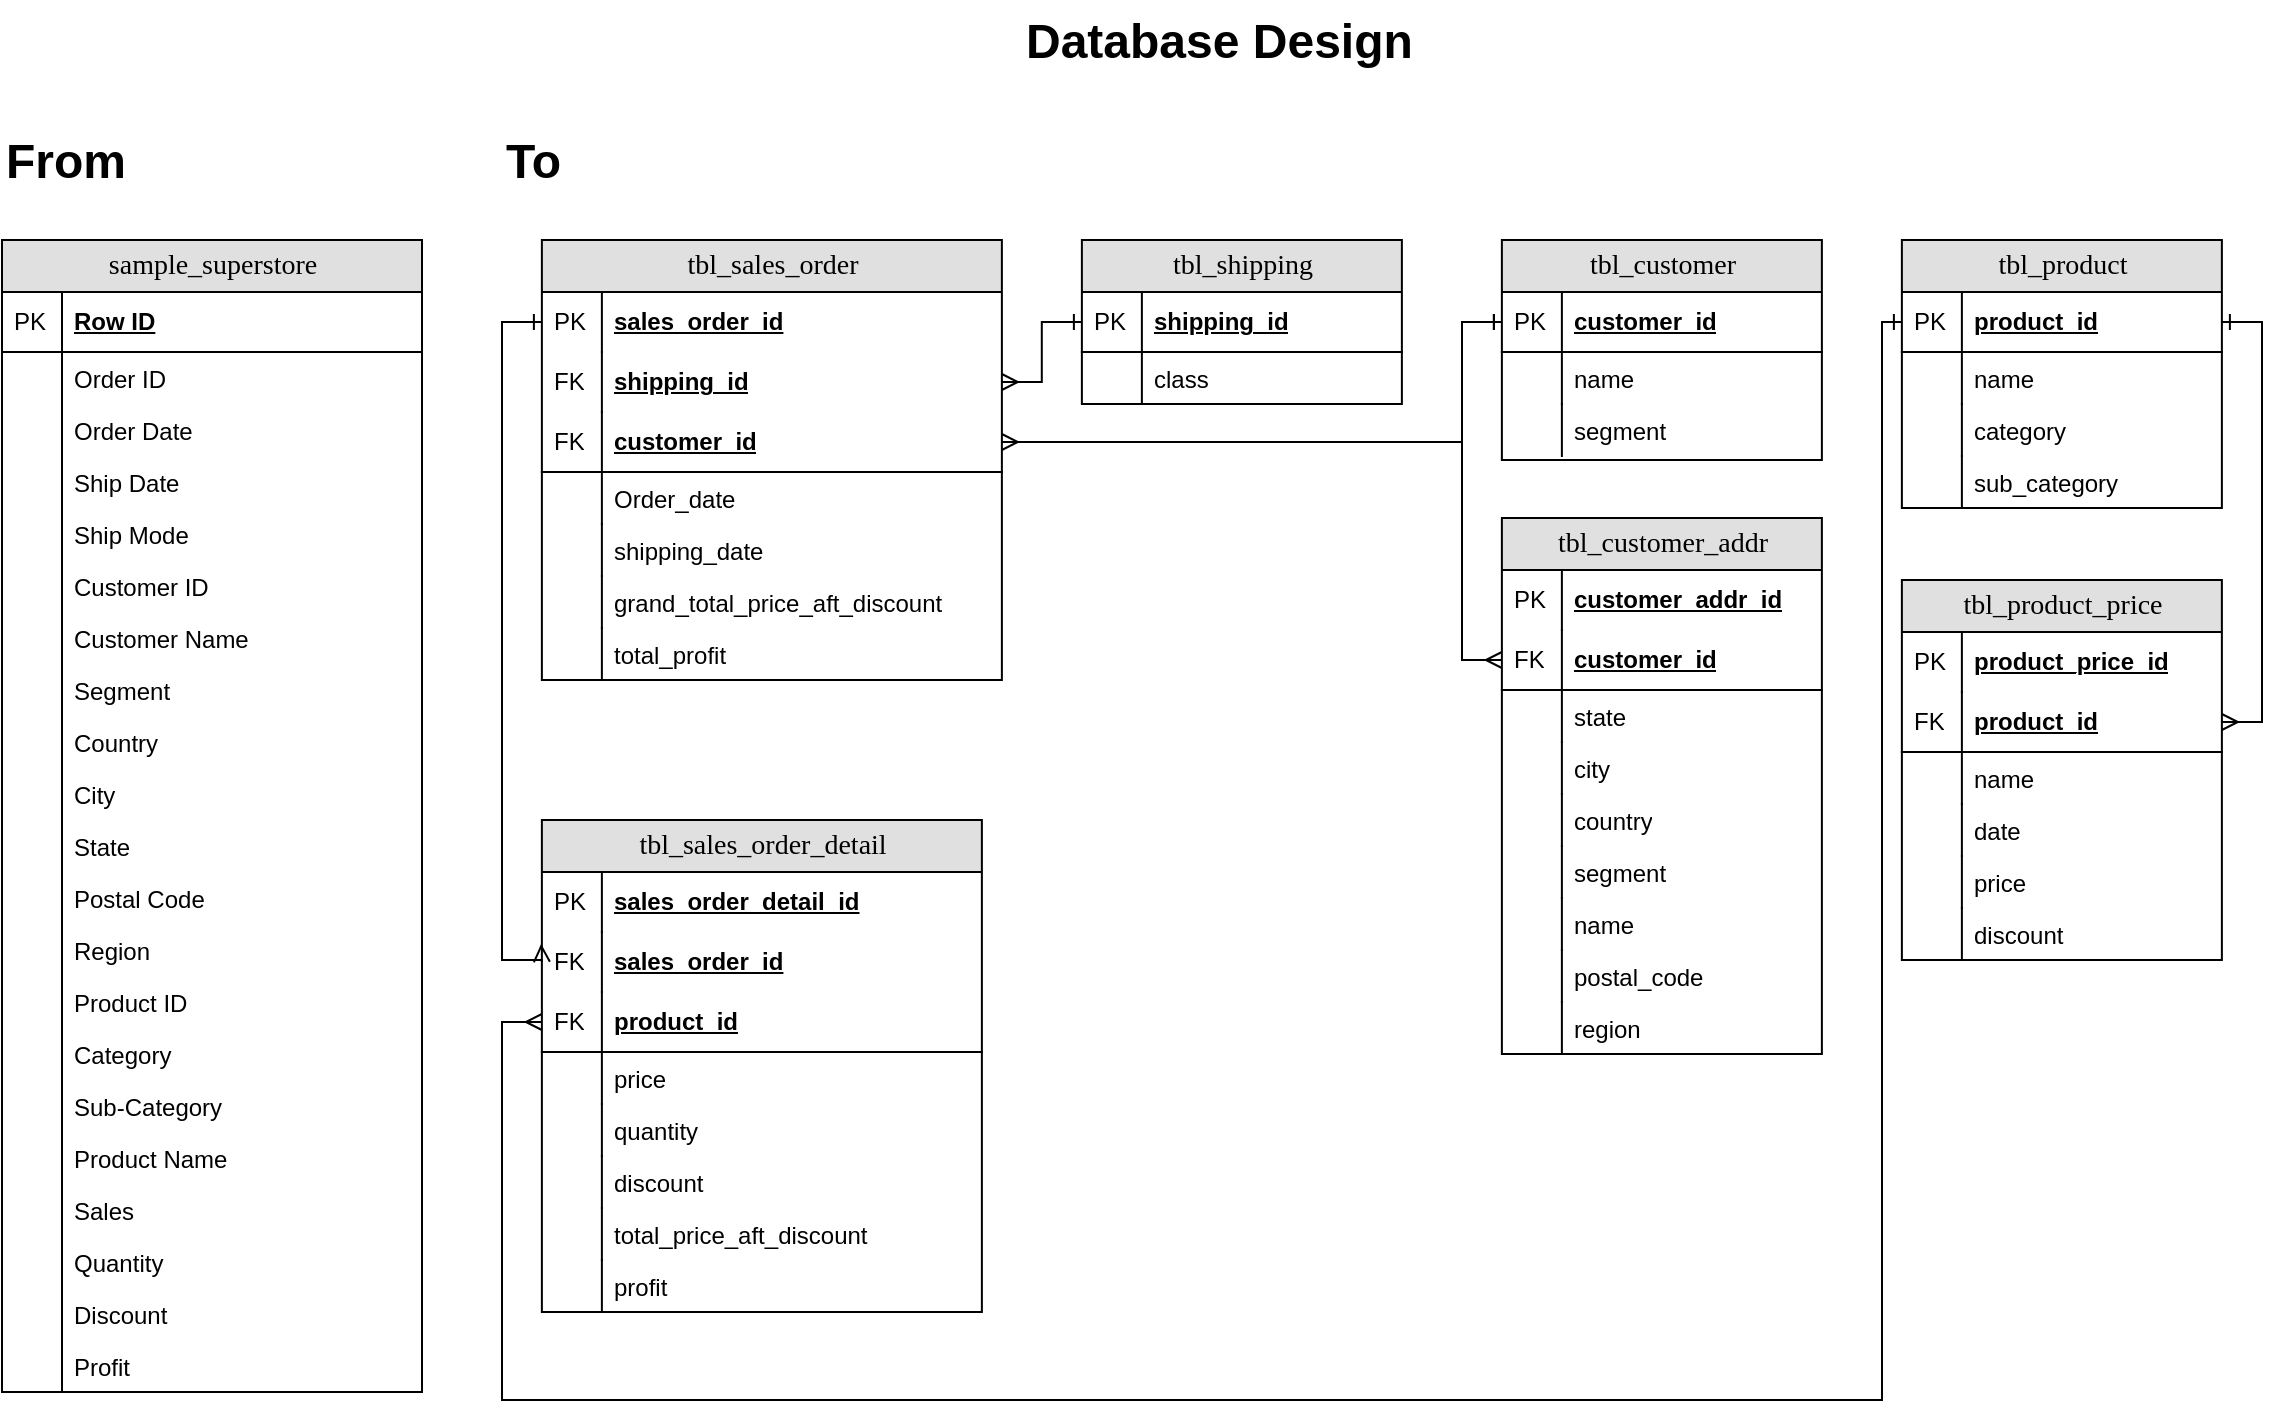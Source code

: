 <mxfile version="24.7.5">
  <diagram name="Page-1" id="e56a1550-8fbb-45ad-956c-1786394a9013">
    <mxGraphModel dx="1114" dy="839" grid="1" gridSize="10" guides="1" tooltips="1" connect="1" arrows="1" fold="1" page="1" pageScale="1" pageWidth="1169" pageHeight="827" background="none" math="0" shadow="0">
      <root>
        <mxCell id="0" />
        <mxCell id="1" parent="0" />
        <mxCell id="2e49270ec7c68f3f-8" value="tbl_sales_order" style="swimlane;html=1;fontStyle=0;childLayout=stackLayout;horizontal=1;startSize=26;fillColor=#e0e0e0;horizontalStack=0;resizeParent=1;resizeLast=0;collapsible=1;marginBottom=0;swimlaneFillColor=#ffffff;align=center;rounded=0;shadow=0;comic=0;labelBackgroundColor=none;strokeWidth=1;fontFamily=Verdana;fontSize=14;swimlaneLine=1;" parent="1" vertex="1">
          <mxGeometry x="279.94" y="140" width="230" height="220" as="geometry">
            <mxRectangle x="260" y="140" width="150" height="30" as="alternateBounds" />
          </mxGeometry>
        </mxCell>
        <mxCell id="2e49270ec7c68f3f-9" value="sales_order_id" style="shape=partialRectangle;top=0;left=0;right=0;bottom=1;html=1;align=left;verticalAlign=middle;fillColor=none;spacingLeft=34;spacingRight=4;whiteSpace=wrap;overflow=hidden;rotatable=0;points=[[0,0.5],[1,0.5]];portConstraint=eastwest;dropTarget=0;fontStyle=5;strokeColor=none;" parent="2e49270ec7c68f3f-8" vertex="1">
          <mxGeometry y="26" width="230" height="30" as="geometry" />
        </mxCell>
        <mxCell id="2e49270ec7c68f3f-10" value="PK" style="shape=partialRectangle;top=0;left=0;bottom=0;html=1;fillColor=none;align=left;verticalAlign=middle;spacingLeft=4;spacingRight=4;whiteSpace=wrap;overflow=hidden;rotatable=0;points=[];portConstraint=eastwest;part=1;" parent="2e49270ec7c68f3f-9" vertex="1" connectable="0">
          <mxGeometry width="30" height="30" as="geometry" />
        </mxCell>
        <mxCell id="WCXRWj7uwvd6y2Ttqyhj-116" value="shipping_id" style="shape=partialRectangle;top=0;left=0;right=0;bottom=1;html=1;align=left;verticalAlign=middle;fillColor=none;spacingLeft=34;spacingRight=4;whiteSpace=wrap;overflow=hidden;rotatable=0;points=[[0,0.5],[1,0.5]];portConstraint=eastwest;dropTarget=0;fontStyle=5;strokeColor=none;" parent="2e49270ec7c68f3f-8" vertex="1">
          <mxGeometry y="56" width="230" height="30" as="geometry" />
        </mxCell>
        <mxCell id="WCXRWj7uwvd6y2Ttqyhj-117" value="FK" style="shape=partialRectangle;top=0;left=0;bottom=0;html=1;fillColor=none;align=left;verticalAlign=middle;spacingLeft=4;spacingRight=4;whiteSpace=wrap;overflow=hidden;rotatable=0;points=[];portConstraint=eastwest;part=1;" parent="WCXRWj7uwvd6y2Ttqyhj-116" vertex="1" connectable="0">
          <mxGeometry width="30" height="30" as="geometry" />
        </mxCell>
        <mxCell id="WCXRWj7uwvd6y2Ttqyhj-97" value="customer_id" style="shape=partialRectangle;top=0;left=0;right=0;bottom=1;html=1;align=left;verticalAlign=middle;fillColor=none;spacingLeft=34;spacingRight=4;whiteSpace=wrap;overflow=hidden;rotatable=0;points=[[0,0.5],[1,0.5]];portConstraint=eastwest;dropTarget=0;fontStyle=5;" parent="2e49270ec7c68f3f-8" vertex="1">
          <mxGeometry y="86" width="230" height="30" as="geometry" />
        </mxCell>
        <mxCell id="WCXRWj7uwvd6y2Ttqyhj-98" value="FK" style="shape=partialRectangle;top=0;left=0;bottom=0;html=1;fillColor=none;align=left;verticalAlign=middle;spacingLeft=4;spacingRight=4;whiteSpace=wrap;overflow=hidden;rotatable=0;points=[];portConstraint=eastwest;part=1;" parent="WCXRWj7uwvd6y2Ttqyhj-97" vertex="1" connectable="0">
          <mxGeometry width="30" height="30" as="geometry" />
        </mxCell>
        <mxCell id="2e49270ec7c68f3f-11" value="&lt;div&gt;Order_date&lt;/div&gt;" style="shape=partialRectangle;top=0;left=0;right=0;bottom=0;html=1;align=left;verticalAlign=top;fillColor=none;spacingLeft=34;spacingRight=4;whiteSpace=wrap;overflow=hidden;rotatable=0;points=[[0,0.5],[1,0.5]];portConstraint=eastwest;dropTarget=0;" parent="2e49270ec7c68f3f-8" vertex="1">
          <mxGeometry y="116" width="230" height="26" as="geometry" />
        </mxCell>
        <mxCell id="2e49270ec7c68f3f-12" value="" style="shape=partialRectangle;top=0;left=0;bottom=0;html=1;fillColor=none;align=left;verticalAlign=top;spacingLeft=4;spacingRight=4;whiteSpace=wrap;overflow=hidden;rotatable=0;points=[];portConstraint=eastwest;part=1;" parent="2e49270ec7c68f3f-11" vertex="1" connectable="0">
          <mxGeometry width="30" height="26" as="geometry" />
        </mxCell>
        <mxCell id="2e49270ec7c68f3f-13" value="shipping_date" style="shape=partialRectangle;top=0;left=0;right=0;bottom=0;html=1;align=left;verticalAlign=top;fillColor=none;spacingLeft=34;spacingRight=4;whiteSpace=wrap;overflow=hidden;rotatable=0;points=[[0,0.5],[1,0.5]];portConstraint=eastwest;dropTarget=0;" parent="2e49270ec7c68f3f-8" vertex="1">
          <mxGeometry y="142" width="230" height="26" as="geometry" />
        </mxCell>
        <mxCell id="2e49270ec7c68f3f-14" value="" style="shape=partialRectangle;top=0;left=0;bottom=0;html=1;fillColor=none;align=left;verticalAlign=top;spacingLeft=4;spacingRight=4;whiteSpace=wrap;overflow=hidden;rotatable=0;points=[];portConstraint=eastwest;part=1;" parent="2e49270ec7c68f3f-13" vertex="1" connectable="0">
          <mxGeometry width="30" height="26" as="geometry" />
        </mxCell>
        <mxCell id="2e49270ec7c68f3f-15" value="grand_total_price_aft_discount" style="shape=partialRectangle;top=0;left=0;right=0;bottom=0;html=1;align=left;verticalAlign=top;fillColor=none;spacingLeft=34;spacingRight=4;whiteSpace=wrap;overflow=hidden;rotatable=0;points=[[0,0.5],[1,0.5]];portConstraint=eastwest;dropTarget=0;" parent="2e49270ec7c68f3f-8" vertex="1">
          <mxGeometry y="168" width="230" height="26" as="geometry" />
        </mxCell>
        <mxCell id="2e49270ec7c68f3f-16" value="" style="shape=partialRectangle;top=0;left=0;bottom=0;html=1;fillColor=none;align=left;verticalAlign=top;spacingLeft=4;spacingRight=4;whiteSpace=wrap;overflow=hidden;rotatable=0;points=[];portConstraint=eastwest;part=1;" parent="2e49270ec7c68f3f-15" vertex="1" connectable="0">
          <mxGeometry width="30" height="26" as="geometry" />
        </mxCell>
        <mxCell id="WCXRWj7uwvd6y2Ttqyhj-147" value="&lt;div&gt;total_profit&lt;/div&gt;" style="shape=partialRectangle;top=0;left=0;right=0;bottom=0;html=1;align=left;verticalAlign=top;fillColor=none;spacingLeft=34;spacingRight=4;whiteSpace=wrap;overflow=hidden;rotatable=0;points=[[0,0.5],[1,0.5]];portConstraint=eastwest;dropTarget=0;" parent="2e49270ec7c68f3f-8" vertex="1">
          <mxGeometry y="194" width="230" height="26" as="geometry" />
        </mxCell>
        <mxCell id="WCXRWj7uwvd6y2Ttqyhj-148" value="" style="shape=partialRectangle;top=0;left=0;bottom=0;html=1;fillColor=none;align=left;verticalAlign=top;spacingLeft=4;spacingRight=4;whiteSpace=wrap;overflow=hidden;rotatable=0;points=[];portConstraint=eastwest;part=1;" parent="WCXRWj7uwvd6y2Ttqyhj-147" vertex="1" connectable="0">
          <mxGeometry width="30" height="26" as="geometry" />
        </mxCell>
        <mxCell id="2e49270ec7c68f3f-30" value="tbl_shipping" style="swimlane;html=1;fontStyle=0;childLayout=stackLayout;horizontal=1;startSize=26;fillColor=#e0e0e0;horizontalStack=0;resizeParent=1;resizeLast=0;collapsible=1;marginBottom=0;swimlaneFillColor=#ffffff;align=center;rounded=0;shadow=0;comic=0;labelBackgroundColor=none;strokeWidth=1;fontFamily=Verdana;fontSize=14" parent="1" vertex="1">
          <mxGeometry x="549.94" y="140" width="160" height="82" as="geometry" />
        </mxCell>
        <mxCell id="2e49270ec7c68f3f-31" value="shipping_id" style="shape=partialRectangle;top=0;left=0;right=0;bottom=1;html=1;align=left;verticalAlign=middle;fillColor=none;spacingLeft=34;spacingRight=4;whiteSpace=wrap;overflow=hidden;rotatable=0;points=[[0,0.5],[1,0.5]];portConstraint=eastwest;dropTarget=0;fontStyle=5;" parent="2e49270ec7c68f3f-30" vertex="1">
          <mxGeometry y="26" width="160" height="30" as="geometry" />
        </mxCell>
        <mxCell id="2e49270ec7c68f3f-32" value="PK" style="shape=partialRectangle;top=0;left=0;bottom=0;html=1;fillColor=none;align=left;verticalAlign=middle;spacingLeft=4;spacingRight=4;whiteSpace=wrap;overflow=hidden;rotatable=0;points=[];portConstraint=eastwest;part=1;" parent="2e49270ec7c68f3f-31" vertex="1" connectable="0">
          <mxGeometry width="30" height="30" as="geometry" />
        </mxCell>
        <mxCell id="2e49270ec7c68f3f-33" value="class" style="shape=partialRectangle;top=0;left=0;right=0;bottom=0;html=1;align=left;verticalAlign=top;fillColor=none;spacingLeft=34;spacingRight=4;whiteSpace=wrap;overflow=hidden;rotatable=0;points=[[0,0.5],[1,0.5]];portConstraint=eastwest;dropTarget=0;" parent="2e49270ec7c68f3f-30" vertex="1">
          <mxGeometry y="56" width="160" height="26" as="geometry" />
        </mxCell>
        <mxCell id="2e49270ec7c68f3f-34" value="" style="shape=partialRectangle;top=0;left=0;bottom=0;html=1;fillColor=none;align=left;verticalAlign=top;spacingLeft=4;spacingRight=4;whiteSpace=wrap;overflow=hidden;rotatable=0;points=[];portConstraint=eastwest;part=1;" parent="2e49270ec7c68f3f-33" vertex="1" connectable="0">
          <mxGeometry width="30" height="26" as="geometry" />
        </mxCell>
        <mxCell id="2e49270ec7c68f3f-80" value="sample_superstore" style="swimlane;html=1;fontStyle=0;childLayout=stackLayout;horizontal=1;startSize=26;fillColor=#e0e0e0;horizontalStack=0;resizeParent=1;resizeLast=0;collapsible=1;marginBottom=0;swimlaneFillColor=#ffffff;align=center;rounded=0;shadow=0;comic=0;labelBackgroundColor=none;strokeWidth=1;fontFamily=Verdana;fontSize=14" parent="1" vertex="1">
          <mxGeometry x="10" y="140" width="210" height="576" as="geometry" />
        </mxCell>
        <mxCell id="2e49270ec7c68f3f-81" value="Row ID" style="shape=partialRectangle;top=0;left=0;right=0;bottom=1;html=1;align=left;verticalAlign=middle;fillColor=none;spacingLeft=34;spacingRight=4;whiteSpace=wrap;overflow=hidden;rotatable=0;points=[[0,0.5],[1,0.5]];portConstraint=eastwest;dropTarget=0;fontStyle=5;" parent="2e49270ec7c68f3f-80" vertex="1">
          <mxGeometry y="26" width="210" height="30" as="geometry" />
        </mxCell>
        <mxCell id="2e49270ec7c68f3f-82" value="PK" style="shape=partialRectangle;top=0;left=0;bottom=0;html=1;fillColor=none;align=left;verticalAlign=middle;spacingLeft=4;spacingRight=4;whiteSpace=wrap;overflow=hidden;rotatable=0;points=[];portConstraint=eastwest;part=1;" parent="2e49270ec7c68f3f-81" vertex="1" connectable="0">
          <mxGeometry width="30" height="30" as="geometry" />
        </mxCell>
        <mxCell id="2e49270ec7c68f3f-83" value="Order ID" style="shape=partialRectangle;top=0;left=0;right=0;bottom=0;html=1;align=left;verticalAlign=top;fillColor=none;spacingLeft=34;spacingRight=4;whiteSpace=wrap;overflow=hidden;rotatable=0;points=[[0,0.5],[1,0.5]];portConstraint=eastwest;dropTarget=0;" parent="2e49270ec7c68f3f-80" vertex="1">
          <mxGeometry y="56" width="210" height="26" as="geometry" />
        </mxCell>
        <mxCell id="2e49270ec7c68f3f-84" value="" style="shape=partialRectangle;top=0;left=0;bottom=0;html=1;fillColor=none;align=left;verticalAlign=top;spacingLeft=4;spacingRight=4;whiteSpace=wrap;overflow=hidden;rotatable=0;points=[];portConstraint=eastwest;part=1;" parent="2e49270ec7c68f3f-83" vertex="1" connectable="0">
          <mxGeometry width="30" height="26" as="geometry" />
        </mxCell>
        <mxCell id="2e49270ec7c68f3f-85" value="Order Date" style="shape=partialRectangle;top=0;left=0;right=0;bottom=0;html=1;align=left;verticalAlign=top;fillColor=none;spacingLeft=34;spacingRight=4;whiteSpace=wrap;overflow=hidden;rotatable=0;points=[[0,0.5],[1,0.5]];portConstraint=eastwest;dropTarget=0;" parent="2e49270ec7c68f3f-80" vertex="1">
          <mxGeometry y="82" width="210" height="26" as="geometry" />
        </mxCell>
        <mxCell id="2e49270ec7c68f3f-86" value="" style="shape=partialRectangle;top=0;left=0;bottom=0;html=1;fillColor=none;align=left;verticalAlign=top;spacingLeft=4;spacingRight=4;whiteSpace=wrap;overflow=hidden;rotatable=0;points=[];portConstraint=eastwest;part=1;" parent="2e49270ec7c68f3f-85" vertex="1" connectable="0">
          <mxGeometry width="30" height="26" as="geometry" />
        </mxCell>
        <mxCell id="2e49270ec7c68f3f-87" value="Ship Date" style="shape=partialRectangle;top=0;left=0;right=0;bottom=0;html=1;align=left;verticalAlign=top;fillColor=none;spacingLeft=34;spacingRight=4;whiteSpace=wrap;overflow=hidden;rotatable=0;points=[[0,0.5],[1,0.5]];portConstraint=eastwest;dropTarget=0;" parent="2e49270ec7c68f3f-80" vertex="1">
          <mxGeometry y="108" width="210" height="26" as="geometry" />
        </mxCell>
        <mxCell id="2e49270ec7c68f3f-88" value="" style="shape=partialRectangle;top=0;left=0;bottom=0;html=1;fillColor=none;align=left;verticalAlign=top;spacingLeft=4;spacingRight=4;whiteSpace=wrap;overflow=hidden;rotatable=0;points=[];portConstraint=eastwest;part=1;" parent="2e49270ec7c68f3f-87" vertex="1" connectable="0">
          <mxGeometry width="30" height="26" as="geometry" />
        </mxCell>
        <mxCell id="WCXRWj7uwvd6y2Ttqyhj-16" value="Ship Mode" style="shape=partialRectangle;top=0;left=0;right=0;bottom=0;html=1;align=left;verticalAlign=top;fillColor=none;spacingLeft=34;spacingRight=4;whiteSpace=wrap;overflow=hidden;rotatable=0;points=[[0,0.5],[1,0.5]];portConstraint=eastwest;dropTarget=0;" parent="2e49270ec7c68f3f-80" vertex="1">
          <mxGeometry y="134" width="210" height="26" as="geometry" />
        </mxCell>
        <mxCell id="WCXRWj7uwvd6y2Ttqyhj-17" value="" style="shape=partialRectangle;top=0;left=0;bottom=0;html=1;fillColor=none;align=left;verticalAlign=top;spacingLeft=4;spacingRight=4;whiteSpace=wrap;overflow=hidden;rotatable=0;points=[];portConstraint=eastwest;part=1;" parent="WCXRWj7uwvd6y2Ttqyhj-16" vertex="1" connectable="0">
          <mxGeometry width="30" height="26" as="geometry" />
        </mxCell>
        <mxCell id="WCXRWj7uwvd6y2Ttqyhj-18" value="Customer ID" style="shape=partialRectangle;top=0;left=0;right=0;bottom=0;html=1;align=left;verticalAlign=top;fillColor=none;spacingLeft=34;spacingRight=4;whiteSpace=wrap;overflow=hidden;rotatable=0;points=[[0,0.5],[1,0.5]];portConstraint=eastwest;dropTarget=0;" parent="2e49270ec7c68f3f-80" vertex="1">
          <mxGeometry y="160" width="210" height="26" as="geometry" />
        </mxCell>
        <mxCell id="WCXRWj7uwvd6y2Ttqyhj-19" value="" style="shape=partialRectangle;top=0;left=0;bottom=0;html=1;fillColor=none;align=left;verticalAlign=top;spacingLeft=4;spacingRight=4;whiteSpace=wrap;overflow=hidden;rotatable=0;points=[];portConstraint=eastwest;part=1;" parent="WCXRWj7uwvd6y2Ttqyhj-18" vertex="1" connectable="0">
          <mxGeometry width="30" height="26" as="geometry" />
        </mxCell>
        <mxCell id="WCXRWj7uwvd6y2Ttqyhj-20" value="Customer Name" style="shape=partialRectangle;top=0;left=0;right=0;bottom=0;html=1;align=left;verticalAlign=top;fillColor=none;spacingLeft=34;spacingRight=4;whiteSpace=wrap;overflow=hidden;rotatable=0;points=[[0,0.5],[1,0.5]];portConstraint=eastwest;dropTarget=0;" parent="2e49270ec7c68f3f-80" vertex="1">
          <mxGeometry y="186" width="210" height="26" as="geometry" />
        </mxCell>
        <mxCell id="WCXRWj7uwvd6y2Ttqyhj-21" value="" style="shape=partialRectangle;top=0;left=0;bottom=0;html=1;fillColor=none;align=left;verticalAlign=top;spacingLeft=4;spacingRight=4;whiteSpace=wrap;overflow=hidden;rotatable=0;points=[];portConstraint=eastwest;part=1;" parent="WCXRWj7uwvd6y2Ttqyhj-20" vertex="1" connectable="0">
          <mxGeometry width="30" height="26" as="geometry" />
        </mxCell>
        <mxCell id="WCXRWj7uwvd6y2Ttqyhj-22" value="Segment" style="shape=partialRectangle;top=0;left=0;right=0;bottom=0;html=1;align=left;verticalAlign=top;fillColor=none;spacingLeft=34;spacingRight=4;whiteSpace=wrap;overflow=hidden;rotatable=0;points=[[0,0.5],[1,0.5]];portConstraint=eastwest;dropTarget=0;" parent="2e49270ec7c68f3f-80" vertex="1">
          <mxGeometry y="212" width="210" height="26" as="geometry" />
        </mxCell>
        <mxCell id="WCXRWj7uwvd6y2Ttqyhj-23" value="" style="shape=partialRectangle;top=0;left=0;bottom=0;html=1;fillColor=none;align=left;verticalAlign=top;spacingLeft=4;spacingRight=4;whiteSpace=wrap;overflow=hidden;rotatable=0;points=[];portConstraint=eastwest;part=1;" parent="WCXRWj7uwvd6y2Ttqyhj-22" vertex="1" connectable="0">
          <mxGeometry width="30" height="26" as="geometry" />
        </mxCell>
        <mxCell id="WCXRWj7uwvd6y2Ttqyhj-24" value="Country" style="shape=partialRectangle;top=0;left=0;right=0;bottom=0;html=1;align=left;verticalAlign=top;fillColor=none;spacingLeft=34;spacingRight=4;whiteSpace=wrap;overflow=hidden;rotatable=0;points=[[0,0.5],[1,0.5]];portConstraint=eastwest;dropTarget=0;" parent="2e49270ec7c68f3f-80" vertex="1">
          <mxGeometry y="238" width="210" height="26" as="geometry" />
        </mxCell>
        <mxCell id="WCXRWj7uwvd6y2Ttqyhj-25" value="" style="shape=partialRectangle;top=0;left=0;bottom=0;html=1;fillColor=none;align=left;verticalAlign=top;spacingLeft=4;spacingRight=4;whiteSpace=wrap;overflow=hidden;rotatable=0;points=[];portConstraint=eastwest;part=1;" parent="WCXRWj7uwvd6y2Ttqyhj-24" vertex="1" connectable="0">
          <mxGeometry width="30" height="26" as="geometry" />
        </mxCell>
        <mxCell id="WCXRWj7uwvd6y2Ttqyhj-26" value="City" style="shape=partialRectangle;top=0;left=0;right=0;bottom=0;html=1;align=left;verticalAlign=top;fillColor=none;spacingLeft=34;spacingRight=4;whiteSpace=wrap;overflow=hidden;rotatable=0;points=[[0,0.5],[1,0.5]];portConstraint=eastwest;dropTarget=0;" parent="2e49270ec7c68f3f-80" vertex="1">
          <mxGeometry y="264" width="210" height="26" as="geometry" />
        </mxCell>
        <mxCell id="WCXRWj7uwvd6y2Ttqyhj-27" value="" style="shape=partialRectangle;top=0;left=0;bottom=0;html=1;fillColor=none;align=left;verticalAlign=top;spacingLeft=4;spacingRight=4;whiteSpace=wrap;overflow=hidden;rotatable=0;points=[];portConstraint=eastwest;part=1;" parent="WCXRWj7uwvd6y2Ttqyhj-26" vertex="1" connectable="0">
          <mxGeometry width="30" height="26" as="geometry" />
        </mxCell>
        <mxCell id="WCXRWj7uwvd6y2Ttqyhj-28" value="State" style="shape=partialRectangle;top=0;left=0;right=0;bottom=0;html=1;align=left;verticalAlign=top;fillColor=none;spacingLeft=34;spacingRight=4;whiteSpace=wrap;overflow=hidden;rotatable=0;points=[[0,0.5],[1,0.5]];portConstraint=eastwest;dropTarget=0;" parent="2e49270ec7c68f3f-80" vertex="1">
          <mxGeometry y="290" width="210" height="26" as="geometry" />
        </mxCell>
        <mxCell id="WCXRWj7uwvd6y2Ttqyhj-29" value="" style="shape=partialRectangle;top=0;left=0;bottom=0;html=1;fillColor=none;align=left;verticalAlign=top;spacingLeft=4;spacingRight=4;whiteSpace=wrap;overflow=hidden;rotatable=0;points=[];portConstraint=eastwest;part=1;" parent="WCXRWj7uwvd6y2Ttqyhj-28" vertex="1" connectable="0">
          <mxGeometry width="30" height="26" as="geometry" />
        </mxCell>
        <mxCell id="WCXRWj7uwvd6y2Ttqyhj-30" value="Postal Code" style="shape=partialRectangle;top=0;left=0;right=0;bottom=0;html=1;align=left;verticalAlign=top;fillColor=none;spacingLeft=34;spacingRight=4;whiteSpace=wrap;overflow=hidden;rotatable=0;points=[[0,0.5],[1,0.5]];portConstraint=eastwest;dropTarget=0;" parent="2e49270ec7c68f3f-80" vertex="1">
          <mxGeometry y="316" width="210" height="26" as="geometry" />
        </mxCell>
        <mxCell id="WCXRWj7uwvd6y2Ttqyhj-31" value="" style="shape=partialRectangle;top=0;left=0;bottom=0;html=1;fillColor=none;align=left;verticalAlign=top;spacingLeft=4;spacingRight=4;whiteSpace=wrap;overflow=hidden;rotatable=0;points=[];portConstraint=eastwest;part=1;" parent="WCXRWj7uwvd6y2Ttqyhj-30" vertex="1" connectable="0">
          <mxGeometry width="30" height="26" as="geometry" />
        </mxCell>
        <mxCell id="WCXRWj7uwvd6y2Ttqyhj-32" value="Region" style="shape=partialRectangle;top=0;left=0;right=0;bottom=0;html=1;align=left;verticalAlign=top;fillColor=none;spacingLeft=34;spacingRight=4;whiteSpace=wrap;overflow=hidden;rotatable=0;points=[[0,0.5],[1,0.5]];portConstraint=eastwest;dropTarget=0;" parent="2e49270ec7c68f3f-80" vertex="1">
          <mxGeometry y="342" width="210" height="26" as="geometry" />
        </mxCell>
        <mxCell id="WCXRWj7uwvd6y2Ttqyhj-33" value="" style="shape=partialRectangle;top=0;left=0;bottom=0;html=1;fillColor=none;align=left;verticalAlign=top;spacingLeft=4;spacingRight=4;whiteSpace=wrap;overflow=hidden;rotatable=0;points=[];portConstraint=eastwest;part=1;" parent="WCXRWj7uwvd6y2Ttqyhj-32" vertex="1" connectable="0">
          <mxGeometry width="30" height="26" as="geometry" />
        </mxCell>
        <mxCell id="WCXRWj7uwvd6y2Ttqyhj-34" value="Product ID" style="shape=partialRectangle;top=0;left=0;right=0;bottom=0;html=1;align=left;verticalAlign=top;fillColor=none;spacingLeft=34;spacingRight=4;whiteSpace=wrap;overflow=hidden;rotatable=0;points=[[0,0.5],[1,0.5]];portConstraint=eastwest;dropTarget=0;" parent="2e49270ec7c68f3f-80" vertex="1">
          <mxGeometry y="368" width="210" height="26" as="geometry" />
        </mxCell>
        <mxCell id="WCXRWj7uwvd6y2Ttqyhj-35" value="" style="shape=partialRectangle;top=0;left=0;bottom=0;html=1;fillColor=none;align=left;verticalAlign=top;spacingLeft=4;spacingRight=4;whiteSpace=wrap;overflow=hidden;rotatable=0;points=[];portConstraint=eastwest;part=1;" parent="WCXRWj7uwvd6y2Ttqyhj-34" vertex="1" connectable="0">
          <mxGeometry width="30" height="26" as="geometry" />
        </mxCell>
        <mxCell id="WCXRWj7uwvd6y2Ttqyhj-36" value="Category" style="shape=partialRectangle;top=0;left=0;right=0;bottom=0;html=1;align=left;verticalAlign=top;fillColor=none;spacingLeft=34;spacingRight=4;whiteSpace=wrap;overflow=hidden;rotatable=0;points=[[0,0.5],[1,0.5]];portConstraint=eastwest;dropTarget=0;" parent="2e49270ec7c68f3f-80" vertex="1">
          <mxGeometry y="394" width="210" height="26" as="geometry" />
        </mxCell>
        <mxCell id="WCXRWj7uwvd6y2Ttqyhj-37" value="" style="shape=partialRectangle;top=0;left=0;bottom=0;html=1;fillColor=none;align=left;verticalAlign=top;spacingLeft=4;spacingRight=4;whiteSpace=wrap;overflow=hidden;rotatable=0;points=[];portConstraint=eastwest;part=1;" parent="WCXRWj7uwvd6y2Ttqyhj-36" vertex="1" connectable="0">
          <mxGeometry width="30" height="26" as="geometry" />
        </mxCell>
        <mxCell id="WCXRWj7uwvd6y2Ttqyhj-40" value="Sub-Category" style="shape=partialRectangle;top=0;left=0;right=0;bottom=0;html=1;align=left;verticalAlign=top;fillColor=none;spacingLeft=34;spacingRight=4;whiteSpace=wrap;overflow=hidden;rotatable=0;points=[[0,0.5],[1,0.5]];portConstraint=eastwest;dropTarget=0;" parent="2e49270ec7c68f3f-80" vertex="1">
          <mxGeometry y="420" width="210" height="26" as="geometry" />
        </mxCell>
        <mxCell id="WCXRWj7uwvd6y2Ttqyhj-41" value="" style="shape=partialRectangle;top=0;left=0;bottom=0;html=1;fillColor=none;align=left;verticalAlign=top;spacingLeft=4;spacingRight=4;whiteSpace=wrap;overflow=hidden;rotatable=0;points=[];portConstraint=eastwest;part=1;" parent="WCXRWj7uwvd6y2Ttqyhj-40" vertex="1" connectable="0">
          <mxGeometry width="30" height="26" as="geometry" />
        </mxCell>
        <mxCell id="WCXRWj7uwvd6y2Ttqyhj-42" value="Product Name" style="shape=partialRectangle;top=0;left=0;right=0;bottom=0;html=1;align=left;verticalAlign=top;fillColor=none;spacingLeft=34;spacingRight=4;whiteSpace=wrap;overflow=hidden;rotatable=0;points=[[0,0.5],[1,0.5]];portConstraint=eastwest;dropTarget=0;" parent="2e49270ec7c68f3f-80" vertex="1">
          <mxGeometry y="446" width="210" height="26" as="geometry" />
        </mxCell>
        <mxCell id="WCXRWj7uwvd6y2Ttqyhj-43" value="" style="shape=partialRectangle;top=0;left=0;bottom=0;html=1;fillColor=none;align=left;verticalAlign=top;spacingLeft=4;spacingRight=4;whiteSpace=wrap;overflow=hidden;rotatable=0;points=[];portConstraint=eastwest;part=1;" parent="WCXRWj7uwvd6y2Ttqyhj-42" vertex="1" connectable="0">
          <mxGeometry width="30" height="26" as="geometry" />
        </mxCell>
        <mxCell id="WCXRWj7uwvd6y2Ttqyhj-44" value="Sales" style="shape=partialRectangle;top=0;left=0;right=0;bottom=0;html=1;align=left;verticalAlign=top;fillColor=none;spacingLeft=34;spacingRight=4;whiteSpace=wrap;overflow=hidden;rotatable=0;points=[[0,0.5],[1,0.5]];portConstraint=eastwest;dropTarget=0;" parent="2e49270ec7c68f3f-80" vertex="1">
          <mxGeometry y="472" width="210" height="26" as="geometry" />
        </mxCell>
        <mxCell id="WCXRWj7uwvd6y2Ttqyhj-45" value="" style="shape=partialRectangle;top=0;left=0;bottom=0;html=1;fillColor=none;align=left;verticalAlign=top;spacingLeft=4;spacingRight=4;whiteSpace=wrap;overflow=hidden;rotatable=0;points=[];portConstraint=eastwest;part=1;" parent="WCXRWj7uwvd6y2Ttqyhj-44" vertex="1" connectable="0">
          <mxGeometry width="30" height="26" as="geometry" />
        </mxCell>
        <mxCell id="WCXRWj7uwvd6y2Ttqyhj-46" value="Quantity" style="shape=partialRectangle;top=0;left=0;right=0;bottom=0;html=1;align=left;verticalAlign=top;fillColor=none;spacingLeft=34;spacingRight=4;whiteSpace=wrap;overflow=hidden;rotatable=0;points=[[0,0.5],[1,0.5]];portConstraint=eastwest;dropTarget=0;" parent="2e49270ec7c68f3f-80" vertex="1">
          <mxGeometry y="498" width="210" height="26" as="geometry" />
        </mxCell>
        <mxCell id="WCXRWj7uwvd6y2Ttqyhj-47" value="" style="shape=partialRectangle;top=0;left=0;bottom=0;html=1;fillColor=none;align=left;verticalAlign=top;spacingLeft=4;spacingRight=4;whiteSpace=wrap;overflow=hidden;rotatable=0;points=[];portConstraint=eastwest;part=1;" parent="WCXRWj7uwvd6y2Ttqyhj-46" vertex="1" connectable="0">
          <mxGeometry width="30" height="26" as="geometry" />
        </mxCell>
        <mxCell id="WCXRWj7uwvd6y2Ttqyhj-48" value="Discount" style="shape=partialRectangle;top=0;left=0;right=0;bottom=0;html=1;align=left;verticalAlign=top;fillColor=none;spacingLeft=34;spacingRight=4;whiteSpace=wrap;overflow=hidden;rotatable=0;points=[[0,0.5],[1,0.5]];portConstraint=eastwest;dropTarget=0;" parent="2e49270ec7c68f3f-80" vertex="1">
          <mxGeometry y="524" width="210" height="26" as="geometry" />
        </mxCell>
        <mxCell id="WCXRWj7uwvd6y2Ttqyhj-49" value="" style="shape=partialRectangle;top=0;left=0;bottom=0;html=1;fillColor=none;align=left;verticalAlign=top;spacingLeft=4;spacingRight=4;whiteSpace=wrap;overflow=hidden;rotatable=0;points=[];portConstraint=eastwest;part=1;" parent="WCXRWj7uwvd6y2Ttqyhj-48" vertex="1" connectable="0">
          <mxGeometry width="30" height="26" as="geometry" />
        </mxCell>
        <mxCell id="WCXRWj7uwvd6y2Ttqyhj-50" value="Profit" style="shape=partialRectangle;top=0;left=0;right=0;bottom=0;html=1;align=left;verticalAlign=top;fillColor=none;spacingLeft=34;spacingRight=4;whiteSpace=wrap;overflow=hidden;rotatable=0;points=[[0,0.5],[1,0.5]];portConstraint=eastwest;dropTarget=0;" parent="2e49270ec7c68f3f-80" vertex="1">
          <mxGeometry y="550" width="210" height="26" as="geometry" />
        </mxCell>
        <mxCell id="WCXRWj7uwvd6y2Ttqyhj-51" value="" style="shape=partialRectangle;top=0;left=0;bottom=0;html=1;fillColor=none;align=left;verticalAlign=top;spacingLeft=4;spacingRight=4;whiteSpace=wrap;overflow=hidden;rotatable=0;points=[];portConstraint=eastwest;part=1;" parent="WCXRWj7uwvd6y2Ttqyhj-50" vertex="1" connectable="0">
          <mxGeometry width="30" height="26" as="geometry" />
        </mxCell>
        <mxCell id="WCXRWj7uwvd6y2Ttqyhj-52" value="&lt;h1 style=&quot;margin-top: 0px;&quot;&gt;From&lt;/h1&gt;" style="text;html=1;whiteSpace=wrap;overflow=hidden;rounded=0;" parent="1" vertex="1">
          <mxGeometry x="10" y="80" width="80" height="34" as="geometry" />
        </mxCell>
        <mxCell id="WCXRWj7uwvd6y2Ttqyhj-53" value="&lt;h1 style=&quot;margin-top: 0px;&quot;&gt;Database Design&lt;br&gt;&lt;/h1&gt;" style="text;html=1;whiteSpace=wrap;overflow=hidden;rounded=0;" parent="1" vertex="1">
          <mxGeometry x="520" y="20" width="220" height="60" as="geometry" />
        </mxCell>
        <mxCell id="WCXRWj7uwvd6y2Ttqyhj-54" value="&lt;h1 style=&quot;margin-top: 0px;&quot;&gt;To&lt;/h1&gt;" style="text;html=1;whiteSpace=wrap;overflow=hidden;rounded=0;" parent="1" vertex="1">
          <mxGeometry x="260" y="80" width="80" height="34" as="geometry" />
        </mxCell>
        <mxCell id="WCXRWj7uwvd6y2Ttqyhj-56" value="tbl_customer" style="swimlane;html=1;fontStyle=0;childLayout=stackLayout;horizontal=1;startSize=26;fillColor=#e0e0e0;horizontalStack=0;resizeParent=1;resizeLast=0;collapsible=1;marginBottom=0;swimlaneFillColor=#ffffff;align=center;rounded=0;shadow=0;comic=0;labelBackgroundColor=none;strokeWidth=1;fontFamily=Verdana;fontSize=14" parent="1" vertex="1">
          <mxGeometry x="759.94" y="140" width="160" height="110" as="geometry" />
        </mxCell>
        <mxCell id="WCXRWj7uwvd6y2Ttqyhj-57" value="customer_id" style="shape=partialRectangle;top=0;left=0;right=0;bottom=1;html=1;align=left;verticalAlign=middle;fillColor=none;spacingLeft=34;spacingRight=4;whiteSpace=wrap;overflow=hidden;rotatable=0;points=[[0,0.5],[1,0.5]];portConstraint=eastwest;dropTarget=0;fontStyle=5;" parent="WCXRWj7uwvd6y2Ttqyhj-56" vertex="1">
          <mxGeometry y="26" width="160" height="30" as="geometry" />
        </mxCell>
        <mxCell id="WCXRWj7uwvd6y2Ttqyhj-58" value="PK" style="shape=partialRectangle;top=0;left=0;bottom=0;html=1;fillColor=none;align=left;verticalAlign=middle;spacingLeft=4;spacingRight=4;whiteSpace=wrap;overflow=hidden;rotatable=0;points=[];portConstraint=eastwest;part=1;" parent="WCXRWj7uwvd6y2Ttqyhj-57" vertex="1" connectable="0">
          <mxGeometry width="30" height="30" as="geometry" />
        </mxCell>
        <mxCell id="WCXRWj7uwvd6y2Ttqyhj-59" value="name" style="shape=partialRectangle;top=0;left=0;right=0;bottom=0;html=1;align=left;verticalAlign=top;fillColor=none;spacingLeft=34;spacingRight=4;whiteSpace=wrap;overflow=hidden;rotatable=0;points=[[0,0.5],[1,0.5]];portConstraint=eastwest;dropTarget=0;" parent="WCXRWj7uwvd6y2Ttqyhj-56" vertex="1">
          <mxGeometry y="56" width="160" height="26" as="geometry" />
        </mxCell>
        <mxCell id="WCXRWj7uwvd6y2Ttqyhj-60" value="" style="shape=partialRectangle;top=0;left=0;bottom=0;html=1;fillColor=none;align=left;verticalAlign=top;spacingLeft=4;spacingRight=4;whiteSpace=wrap;overflow=hidden;rotatable=0;points=[];portConstraint=eastwest;part=1;" parent="WCXRWj7uwvd6y2Ttqyhj-59" vertex="1" connectable="0">
          <mxGeometry width="30" height="26" as="geometry" />
        </mxCell>
        <mxCell id="WCXRWj7uwvd6y2Ttqyhj-61" value="segment" style="shape=partialRectangle;top=0;left=0;right=0;bottom=0;html=1;align=left;verticalAlign=top;fillColor=none;spacingLeft=34;spacingRight=4;whiteSpace=wrap;overflow=hidden;rotatable=0;points=[[0,0.5],[1,0.5]];portConstraint=eastwest;dropTarget=0;" parent="WCXRWj7uwvd6y2Ttqyhj-56" vertex="1">
          <mxGeometry y="82" width="160" height="26" as="geometry" />
        </mxCell>
        <mxCell id="WCXRWj7uwvd6y2Ttqyhj-62" value="" style="shape=partialRectangle;top=0;left=0;bottom=0;html=1;fillColor=none;align=left;verticalAlign=top;spacingLeft=4;spacingRight=4;whiteSpace=wrap;overflow=hidden;rotatable=0;points=[];portConstraint=eastwest;part=1;" parent="WCXRWj7uwvd6y2Ttqyhj-61" vertex="1" connectable="0">
          <mxGeometry width="30" height="26" as="geometry" />
        </mxCell>
        <mxCell id="WCXRWj7uwvd6y2Ttqyhj-77" value="tbl_product" style="swimlane;html=1;fontStyle=0;childLayout=stackLayout;horizontal=1;startSize=26;fillColor=#e0e0e0;horizontalStack=0;resizeParent=1;resizeLast=0;collapsible=1;marginBottom=0;swimlaneFillColor=#ffffff;align=center;rounded=0;shadow=0;comic=0;labelBackgroundColor=none;strokeWidth=1;fontFamily=Verdana;fontSize=14" parent="1" vertex="1">
          <mxGeometry x="959.94" y="140" width="160" height="134" as="geometry" />
        </mxCell>
        <mxCell id="WCXRWj7uwvd6y2Ttqyhj-78" value="product_id" style="shape=partialRectangle;top=0;left=0;right=0;bottom=1;html=1;align=left;verticalAlign=middle;fillColor=none;spacingLeft=34;spacingRight=4;whiteSpace=wrap;overflow=hidden;rotatable=0;points=[[0,0.5],[1,0.5]];portConstraint=eastwest;dropTarget=0;fontStyle=5;" parent="WCXRWj7uwvd6y2Ttqyhj-77" vertex="1">
          <mxGeometry y="26" width="160" height="30" as="geometry" />
        </mxCell>
        <mxCell id="WCXRWj7uwvd6y2Ttqyhj-79" value="PK" style="shape=partialRectangle;top=0;left=0;bottom=0;html=1;fillColor=none;align=left;verticalAlign=middle;spacingLeft=4;spacingRight=4;whiteSpace=wrap;overflow=hidden;rotatable=0;points=[];portConstraint=eastwest;part=1;" parent="WCXRWj7uwvd6y2Ttqyhj-78" vertex="1" connectable="0">
          <mxGeometry width="30" height="30" as="geometry" />
        </mxCell>
        <mxCell id="WCXRWj7uwvd6y2Ttqyhj-80" value="name" style="shape=partialRectangle;top=0;left=0;right=0;bottom=0;html=1;align=left;verticalAlign=top;fillColor=none;spacingLeft=34;spacingRight=4;whiteSpace=wrap;overflow=hidden;rotatable=0;points=[[0,0.5],[1,0.5]];portConstraint=eastwest;dropTarget=0;" parent="WCXRWj7uwvd6y2Ttqyhj-77" vertex="1">
          <mxGeometry y="56" width="160" height="26" as="geometry" />
        </mxCell>
        <mxCell id="WCXRWj7uwvd6y2Ttqyhj-81" value="" style="shape=partialRectangle;top=0;left=0;bottom=0;html=1;fillColor=none;align=left;verticalAlign=top;spacingLeft=4;spacingRight=4;whiteSpace=wrap;overflow=hidden;rotatable=0;points=[];portConstraint=eastwest;part=1;" parent="WCXRWj7uwvd6y2Ttqyhj-80" vertex="1" connectable="0">
          <mxGeometry width="30" height="26" as="geometry" />
        </mxCell>
        <mxCell id="WCXRWj7uwvd6y2Ttqyhj-82" value="category" style="shape=partialRectangle;top=0;left=0;right=0;bottom=0;html=1;align=left;verticalAlign=top;fillColor=none;spacingLeft=34;spacingRight=4;whiteSpace=wrap;overflow=hidden;rotatable=0;points=[[0,0.5],[1,0.5]];portConstraint=eastwest;dropTarget=0;" parent="WCXRWj7uwvd6y2Ttqyhj-77" vertex="1">
          <mxGeometry y="82" width="160" height="26" as="geometry" />
        </mxCell>
        <mxCell id="WCXRWj7uwvd6y2Ttqyhj-83" value="" style="shape=partialRectangle;top=0;left=0;bottom=0;html=1;fillColor=none;align=left;verticalAlign=top;spacingLeft=4;spacingRight=4;whiteSpace=wrap;overflow=hidden;rotatable=0;points=[];portConstraint=eastwest;part=1;" parent="WCXRWj7uwvd6y2Ttqyhj-82" vertex="1" connectable="0">
          <mxGeometry width="30" height="26" as="geometry" />
        </mxCell>
        <mxCell id="WCXRWj7uwvd6y2Ttqyhj-84" value="sub_category" style="shape=partialRectangle;top=0;left=0;right=0;bottom=0;html=1;align=left;verticalAlign=top;fillColor=none;spacingLeft=34;spacingRight=4;whiteSpace=wrap;overflow=hidden;rotatable=0;points=[[0,0.5],[1,0.5]];portConstraint=eastwest;dropTarget=0;" parent="WCXRWj7uwvd6y2Ttqyhj-77" vertex="1">
          <mxGeometry y="108" width="160" height="26" as="geometry" />
        </mxCell>
        <mxCell id="WCXRWj7uwvd6y2Ttqyhj-85" value="" style="shape=partialRectangle;top=0;left=0;bottom=0;html=1;fillColor=none;align=left;verticalAlign=top;spacingLeft=4;spacingRight=4;whiteSpace=wrap;overflow=hidden;rotatable=0;points=[];portConstraint=eastwest;part=1;" parent="WCXRWj7uwvd6y2Ttqyhj-84" vertex="1" connectable="0">
          <mxGeometry width="30" height="26" as="geometry" />
        </mxCell>
        <mxCell id="WCXRWj7uwvd6y2Ttqyhj-88" value="tbl_sales_order_detail" style="swimlane;html=1;fontStyle=0;childLayout=stackLayout;horizontal=1;startSize=26;fillColor=#e0e0e0;horizontalStack=0;resizeParent=1;resizeLast=0;collapsible=1;marginBottom=0;swimlaneFillColor=#ffffff;align=center;rounded=0;shadow=0;comic=0;labelBackgroundColor=none;strokeWidth=1;fontFamily=Verdana;fontSize=14;swimlaneLine=1;" parent="1" vertex="1">
          <mxGeometry x="279.94" y="430" width="220" height="246" as="geometry">
            <mxRectangle x="260" y="140" width="150" height="30" as="alternateBounds" />
          </mxGeometry>
        </mxCell>
        <mxCell id="WCXRWj7uwvd6y2Ttqyhj-89" value="sales_order_detail_id" style="shape=partialRectangle;top=0;left=0;right=0;bottom=1;html=1;align=left;verticalAlign=middle;fillColor=none;spacingLeft=34;spacingRight=4;whiteSpace=wrap;overflow=hidden;rotatable=0;points=[[0,0.5],[1,0.5]];portConstraint=eastwest;dropTarget=0;fontStyle=5;strokeColor=none;" parent="WCXRWj7uwvd6y2Ttqyhj-88" vertex="1">
          <mxGeometry y="26" width="220" height="30" as="geometry" />
        </mxCell>
        <mxCell id="WCXRWj7uwvd6y2Ttqyhj-90" value="PK" style="shape=partialRectangle;top=0;left=0;bottom=0;html=1;fillColor=none;align=left;verticalAlign=middle;spacingLeft=4;spacingRight=4;whiteSpace=wrap;overflow=hidden;rotatable=0;points=[];portConstraint=eastwest;part=1;" parent="WCXRWj7uwvd6y2Ttqyhj-89" vertex="1" connectable="0">
          <mxGeometry width="30" height="30" as="geometry" />
        </mxCell>
        <mxCell id="WCXRWj7uwvd6y2Ttqyhj-114" value="sales_order_id" style="shape=partialRectangle;top=0;left=0;right=0;bottom=1;html=1;align=left;verticalAlign=middle;fillColor=none;spacingLeft=34;spacingRight=4;whiteSpace=wrap;overflow=hidden;rotatable=0;points=[[0,0.5],[1,0.5]];portConstraint=eastwest;dropTarget=0;fontStyle=5;strokeColor=none;" parent="WCXRWj7uwvd6y2Ttqyhj-88" vertex="1">
          <mxGeometry y="56" width="220" height="30" as="geometry" />
        </mxCell>
        <mxCell id="WCXRWj7uwvd6y2Ttqyhj-115" value="FK" style="shape=partialRectangle;top=0;left=0;bottom=0;html=1;fillColor=none;align=left;verticalAlign=middle;spacingLeft=4;spacingRight=4;whiteSpace=wrap;overflow=hidden;rotatable=0;points=[];portConstraint=eastwest;part=1;" parent="WCXRWj7uwvd6y2Ttqyhj-114" vertex="1" connectable="0">
          <mxGeometry width="30" height="30" as="geometry" />
        </mxCell>
        <mxCell id="WCXRWj7uwvd6y2Ttqyhj-120" value="product_id" style="shape=partialRectangle;top=0;left=0;right=0;bottom=1;html=1;align=left;verticalAlign=middle;fillColor=none;spacingLeft=34;spacingRight=4;whiteSpace=wrap;overflow=hidden;rotatable=0;points=[[0,0.5],[1,0.5]];portConstraint=eastwest;dropTarget=0;fontStyle=5;strokeColor=default;" parent="WCXRWj7uwvd6y2Ttqyhj-88" vertex="1">
          <mxGeometry y="86" width="220" height="30" as="geometry" />
        </mxCell>
        <mxCell id="WCXRWj7uwvd6y2Ttqyhj-121" value="FK" style="shape=partialRectangle;top=0;left=0;bottom=0;html=1;fillColor=none;align=left;verticalAlign=middle;spacingLeft=4;spacingRight=4;whiteSpace=wrap;overflow=hidden;rotatable=0;points=[];portConstraint=eastwest;part=1;" parent="WCXRWj7uwvd6y2Ttqyhj-120" vertex="1" connectable="0">
          <mxGeometry width="30" height="30" as="geometry" />
        </mxCell>
        <mxCell id="WCXRWj7uwvd6y2Ttqyhj-91" value="price" style="shape=partialRectangle;top=0;left=0;right=0;bottom=0;html=1;align=left;verticalAlign=top;fillColor=none;spacingLeft=34;spacingRight=4;whiteSpace=wrap;overflow=hidden;rotatable=0;points=[[0,0.5],[1,0.5]];portConstraint=eastwest;dropTarget=0;" parent="WCXRWj7uwvd6y2Ttqyhj-88" vertex="1">
          <mxGeometry y="116" width="220" height="26" as="geometry" />
        </mxCell>
        <mxCell id="WCXRWj7uwvd6y2Ttqyhj-92" value="" style="shape=partialRectangle;top=0;left=0;bottom=0;html=1;fillColor=none;align=left;verticalAlign=top;spacingLeft=4;spacingRight=4;whiteSpace=wrap;overflow=hidden;rotatable=0;points=[];portConstraint=eastwest;part=1;" parent="WCXRWj7uwvd6y2Ttqyhj-91" vertex="1" connectable="0">
          <mxGeometry width="30" height="26" as="geometry" />
        </mxCell>
        <mxCell id="WCXRWj7uwvd6y2Ttqyhj-93" value="&lt;div&gt;quantity&lt;/div&gt;" style="shape=partialRectangle;top=0;left=0;right=0;bottom=0;html=1;align=left;verticalAlign=top;fillColor=none;spacingLeft=34;spacingRight=4;whiteSpace=wrap;overflow=hidden;rotatable=0;points=[[0,0.5],[1,0.5]];portConstraint=eastwest;dropTarget=0;" parent="WCXRWj7uwvd6y2Ttqyhj-88" vertex="1">
          <mxGeometry y="142" width="220" height="26" as="geometry" />
        </mxCell>
        <mxCell id="WCXRWj7uwvd6y2Ttqyhj-94" value="" style="shape=partialRectangle;top=0;left=0;bottom=0;html=1;fillColor=none;align=left;verticalAlign=top;spacingLeft=4;spacingRight=4;whiteSpace=wrap;overflow=hidden;rotatable=0;points=[];portConstraint=eastwest;part=1;" parent="WCXRWj7uwvd6y2Ttqyhj-93" vertex="1" connectable="0">
          <mxGeometry width="30" height="26" as="geometry" />
        </mxCell>
        <mxCell id="WCXRWj7uwvd6y2Ttqyhj-95" value="&lt;div&gt;discount&lt;/div&gt;" style="shape=partialRectangle;top=0;left=0;right=0;bottom=0;html=1;align=left;verticalAlign=top;fillColor=none;spacingLeft=34;spacingRight=4;whiteSpace=wrap;overflow=hidden;rotatable=0;points=[[0,0.5],[1,0.5]];portConstraint=eastwest;dropTarget=0;" parent="WCXRWj7uwvd6y2Ttqyhj-88" vertex="1">
          <mxGeometry y="168" width="220" height="26" as="geometry" />
        </mxCell>
        <mxCell id="WCXRWj7uwvd6y2Ttqyhj-96" value="" style="shape=partialRectangle;top=0;left=0;bottom=0;html=1;fillColor=none;align=left;verticalAlign=top;spacingLeft=4;spacingRight=4;whiteSpace=wrap;overflow=hidden;rotatable=0;points=[];portConstraint=eastwest;part=1;" parent="WCXRWj7uwvd6y2Ttqyhj-95" vertex="1" connectable="0">
          <mxGeometry width="30" height="26" as="geometry" />
        </mxCell>
        <mxCell id="WCXRWj7uwvd6y2Ttqyhj-141" value="total_price_aft&lt;span style=&quot;background-color: initial;&quot;&gt;_discount&lt;/span&gt;" style="shape=partialRectangle;top=0;left=0;right=0;bottom=0;html=1;align=left;verticalAlign=top;fillColor=none;spacingLeft=34;spacingRight=4;whiteSpace=wrap;overflow=hidden;rotatable=0;points=[[0,0.5],[1,0.5]];portConstraint=eastwest;dropTarget=0;" parent="WCXRWj7uwvd6y2Ttqyhj-88" vertex="1">
          <mxGeometry y="194" width="220" height="26" as="geometry" />
        </mxCell>
        <mxCell id="WCXRWj7uwvd6y2Ttqyhj-142" value="" style="shape=partialRectangle;top=0;left=0;bottom=0;html=1;fillColor=none;align=left;verticalAlign=top;spacingLeft=4;spacingRight=4;whiteSpace=wrap;overflow=hidden;rotatable=0;points=[];portConstraint=eastwest;part=1;" parent="WCXRWj7uwvd6y2Ttqyhj-141" vertex="1" connectable="0">
          <mxGeometry width="30" height="26" as="geometry" />
        </mxCell>
        <mxCell id="WCXRWj7uwvd6y2Ttqyhj-145" value="profit" style="shape=partialRectangle;top=0;left=0;right=0;bottom=0;html=1;align=left;verticalAlign=top;fillColor=none;spacingLeft=34;spacingRight=4;whiteSpace=wrap;overflow=hidden;rotatable=0;points=[[0,0.5],[1,0.5]];portConstraint=eastwest;dropTarget=0;" parent="WCXRWj7uwvd6y2Ttqyhj-88" vertex="1">
          <mxGeometry y="220" width="220" height="26" as="geometry" />
        </mxCell>
        <mxCell id="WCXRWj7uwvd6y2Ttqyhj-146" value="" style="shape=partialRectangle;top=0;left=0;bottom=0;html=1;fillColor=none;align=left;verticalAlign=top;spacingLeft=4;spacingRight=4;whiteSpace=wrap;overflow=hidden;rotatable=0;points=[];portConstraint=eastwest;part=1;" parent="WCXRWj7uwvd6y2Ttqyhj-145" vertex="1" connectable="0">
          <mxGeometry width="30" height="26" as="geometry" />
        </mxCell>
        <mxCell id="gJ8-a-52qEebf0ezCbA0-1" value="" style="edgeStyle=orthogonalEdgeStyle;rounded=0;orthogonalLoop=1;jettySize=auto;html=1;endArrow=ERmany;endFill=0;startArrow=ERone;startFill=0;" parent="1" source="2e49270ec7c68f3f-31" target="WCXRWj7uwvd6y2Ttqyhj-116" edge="1">
          <mxGeometry relative="1" as="geometry">
            <mxPoint x="579.94" y="310" as="targetPoint" />
          </mxGeometry>
        </mxCell>
        <mxCell id="gJ8-a-52qEebf0ezCbA0-2" value="" style="edgeStyle=orthogonalEdgeStyle;rounded=0;orthogonalLoop=1;jettySize=auto;html=1;startArrow=ERone;startFill=0;endArrow=ERmany;endFill=0;" parent="1" source="WCXRWj7uwvd6y2Ttqyhj-57" target="WCXRWj7uwvd6y2Ttqyhj-97" edge="1">
          <mxGeometry relative="1" as="geometry">
            <mxPoint x="659.94" y="280" as="targetPoint" />
            <Array as="points">
              <mxPoint x="740" y="181" />
              <mxPoint x="740" y="241" />
            </Array>
          </mxGeometry>
        </mxCell>
        <mxCell id="gJ8-a-52qEebf0ezCbA0-3" value="" style="edgeStyle=orthogonalEdgeStyle;rounded=0;orthogonalLoop=1;jettySize=auto;html=1;startArrow=ERone;startFill=0;endArrow=ERmany;endFill=0;" parent="1" source="WCXRWj7uwvd6y2Ttqyhj-78" target="WCXRWj7uwvd6y2Ttqyhj-120" edge="1">
          <mxGeometry relative="1" as="geometry">
            <Array as="points">
              <mxPoint x="950" y="181" />
              <mxPoint x="950" y="720" />
              <mxPoint x="260" y="720" />
              <mxPoint x="260" y="531" />
            </Array>
          </mxGeometry>
        </mxCell>
        <mxCell id="gJ8-a-52qEebf0ezCbA0-4" value="" style="edgeStyle=orthogonalEdgeStyle;rounded=0;orthogonalLoop=1;jettySize=auto;html=1;entryX=0;entryY=0.5;entryDx=0;entryDy=0;startArrow=ERone;startFill=0;endArrow=ERmany;endFill=0;" parent="1" source="2e49270ec7c68f3f-9" target="WCXRWj7uwvd6y2Ttqyhj-114" edge="1">
          <mxGeometry relative="1" as="geometry">
            <Array as="points">
              <mxPoint x="260" y="181" />
              <mxPoint x="260" y="500" />
              <mxPoint x="280" y="500" />
            </Array>
          </mxGeometry>
        </mxCell>
        <mxCell id="imlZ0w66OhL1rybA6xeM-1" value="tbl_customer_addr" style="swimlane;html=1;fontStyle=0;childLayout=stackLayout;horizontal=1;startSize=26;fillColor=#e0e0e0;horizontalStack=0;resizeParent=1;resizeLast=0;collapsible=1;marginBottom=0;swimlaneFillColor=#ffffff;align=center;rounded=0;shadow=0;comic=0;labelBackgroundColor=none;strokeWidth=1;fontFamily=Verdana;fontSize=14" parent="1" vertex="1">
          <mxGeometry x="759.94" y="279" width="160" height="268" as="geometry" />
        </mxCell>
        <mxCell id="imlZ0w66OhL1rybA6xeM-18" value="customer_addr_id" style="shape=partialRectangle;top=0;left=0;right=0;bottom=1;html=1;align=left;verticalAlign=middle;fillColor=none;spacingLeft=34;spacingRight=4;whiteSpace=wrap;overflow=hidden;rotatable=0;points=[[0,0.5],[1,0.5]];portConstraint=eastwest;dropTarget=0;fontStyle=5;strokeColor=none;" parent="imlZ0w66OhL1rybA6xeM-1" vertex="1">
          <mxGeometry y="26" width="160" height="30" as="geometry" />
        </mxCell>
        <mxCell id="imlZ0w66OhL1rybA6xeM-19" value="PK" style="shape=partialRectangle;top=0;left=0;bottom=0;html=1;fillColor=none;align=left;verticalAlign=middle;spacingLeft=4;spacingRight=4;whiteSpace=wrap;overflow=hidden;rotatable=0;points=[];portConstraint=eastwest;part=1;" parent="imlZ0w66OhL1rybA6xeM-18" vertex="1" connectable="0">
          <mxGeometry width="30" height="30" as="geometry" />
        </mxCell>
        <mxCell id="imlZ0w66OhL1rybA6xeM-2" value="customer_id" style="shape=partialRectangle;top=0;left=0;right=0;bottom=1;html=1;align=left;verticalAlign=middle;fillColor=none;spacingLeft=34;spacingRight=4;whiteSpace=wrap;overflow=hidden;rotatable=0;points=[[0,0.5],[1,0.5]];portConstraint=eastwest;dropTarget=0;fontStyle=5;" parent="imlZ0w66OhL1rybA6xeM-1" vertex="1">
          <mxGeometry y="56" width="160" height="30" as="geometry" />
        </mxCell>
        <mxCell id="imlZ0w66OhL1rybA6xeM-3" value="FK" style="shape=partialRectangle;top=0;left=0;bottom=0;html=1;fillColor=none;align=left;verticalAlign=middle;spacingLeft=4;spacingRight=4;whiteSpace=wrap;overflow=hidden;rotatable=0;points=[];portConstraint=eastwest;part=1;" parent="imlZ0w66OhL1rybA6xeM-2" vertex="1" connectable="0">
          <mxGeometry width="30" height="30" as="geometry" />
        </mxCell>
        <mxCell id="imlZ0w66OhL1rybA6xeM-4" value="state" style="shape=partialRectangle;top=0;left=0;right=0;bottom=0;html=1;align=left;verticalAlign=top;fillColor=none;spacingLeft=34;spacingRight=4;whiteSpace=wrap;overflow=hidden;rotatable=0;points=[[0,0.5],[1,0.5]];portConstraint=eastwest;dropTarget=0;" parent="imlZ0w66OhL1rybA6xeM-1" vertex="1">
          <mxGeometry y="86" width="160" height="26" as="geometry" />
        </mxCell>
        <mxCell id="imlZ0w66OhL1rybA6xeM-5" value="" style="shape=partialRectangle;top=0;left=0;bottom=0;html=1;fillColor=none;align=left;verticalAlign=top;spacingLeft=4;spacingRight=4;whiteSpace=wrap;overflow=hidden;rotatable=0;points=[];portConstraint=eastwest;part=1;" parent="imlZ0w66OhL1rybA6xeM-4" vertex="1" connectable="0">
          <mxGeometry width="30" height="26" as="geometry" />
        </mxCell>
        <mxCell id="imlZ0w66OhL1rybA6xeM-6" value="city" style="shape=partialRectangle;top=0;left=0;right=0;bottom=0;html=1;align=left;verticalAlign=top;fillColor=none;spacingLeft=34;spacingRight=4;whiteSpace=wrap;overflow=hidden;rotatable=0;points=[[0,0.5],[1,0.5]];portConstraint=eastwest;dropTarget=0;" parent="imlZ0w66OhL1rybA6xeM-1" vertex="1">
          <mxGeometry y="112" width="160" height="26" as="geometry" />
        </mxCell>
        <mxCell id="imlZ0w66OhL1rybA6xeM-7" value="" style="shape=partialRectangle;top=0;left=0;bottom=0;html=1;fillColor=none;align=left;verticalAlign=top;spacingLeft=4;spacingRight=4;whiteSpace=wrap;overflow=hidden;rotatable=0;points=[];portConstraint=eastwest;part=1;" parent="imlZ0w66OhL1rybA6xeM-6" vertex="1" connectable="0">
          <mxGeometry width="30" height="26" as="geometry" />
        </mxCell>
        <mxCell id="imlZ0w66OhL1rybA6xeM-8" value="&lt;div&gt;country&lt;/div&gt;" style="shape=partialRectangle;top=0;left=0;right=0;bottom=0;html=1;align=left;verticalAlign=top;fillColor=none;spacingLeft=34;spacingRight=4;whiteSpace=wrap;overflow=hidden;rotatable=0;points=[[0,0.5],[1,0.5]];portConstraint=eastwest;dropTarget=0;" parent="imlZ0w66OhL1rybA6xeM-1" vertex="1">
          <mxGeometry y="138" width="160" height="26" as="geometry" />
        </mxCell>
        <mxCell id="imlZ0w66OhL1rybA6xeM-9" value="" style="shape=partialRectangle;top=0;left=0;bottom=0;html=1;fillColor=none;align=left;verticalAlign=top;spacingLeft=4;spacingRight=4;whiteSpace=wrap;overflow=hidden;rotatable=0;points=[];portConstraint=eastwest;part=1;" parent="imlZ0w66OhL1rybA6xeM-8" vertex="1" connectable="0">
          <mxGeometry width="30" height="26" as="geometry" />
        </mxCell>
        <mxCell id="imlZ0w66OhL1rybA6xeM-10" value="segment" style="shape=partialRectangle;top=0;left=0;right=0;bottom=0;html=1;align=left;verticalAlign=top;fillColor=none;spacingLeft=34;spacingRight=4;whiteSpace=wrap;overflow=hidden;rotatable=0;points=[[0,0.5],[1,0.5]];portConstraint=eastwest;dropTarget=0;" parent="imlZ0w66OhL1rybA6xeM-1" vertex="1">
          <mxGeometry y="164" width="160" height="26" as="geometry" />
        </mxCell>
        <mxCell id="imlZ0w66OhL1rybA6xeM-11" value="" style="shape=partialRectangle;top=0;left=0;bottom=0;html=1;fillColor=none;align=left;verticalAlign=top;spacingLeft=4;spacingRight=4;whiteSpace=wrap;overflow=hidden;rotatable=0;points=[];portConstraint=eastwest;part=1;" parent="imlZ0w66OhL1rybA6xeM-10" vertex="1" connectable="0">
          <mxGeometry width="30" height="26" as="geometry" />
        </mxCell>
        <mxCell id="imlZ0w66OhL1rybA6xeM-12" value="name" style="shape=partialRectangle;top=0;left=0;right=0;bottom=0;html=1;align=left;verticalAlign=top;fillColor=none;spacingLeft=34;spacingRight=4;whiteSpace=wrap;overflow=hidden;rotatable=0;points=[[0,0.5],[1,0.5]];portConstraint=eastwest;dropTarget=0;" parent="imlZ0w66OhL1rybA6xeM-1" vertex="1">
          <mxGeometry y="190" width="160" height="26" as="geometry" />
        </mxCell>
        <mxCell id="imlZ0w66OhL1rybA6xeM-13" value="" style="shape=partialRectangle;top=0;left=0;bottom=0;html=1;fillColor=none;align=left;verticalAlign=top;spacingLeft=4;spacingRight=4;whiteSpace=wrap;overflow=hidden;rotatable=0;points=[];portConstraint=eastwest;part=1;" parent="imlZ0w66OhL1rybA6xeM-12" vertex="1" connectable="0">
          <mxGeometry width="30" height="26" as="geometry" />
        </mxCell>
        <mxCell id="imlZ0w66OhL1rybA6xeM-14" value="postal_code" style="shape=partialRectangle;top=0;left=0;right=0;bottom=0;html=1;align=left;verticalAlign=top;fillColor=none;spacingLeft=34;spacingRight=4;whiteSpace=wrap;overflow=hidden;rotatable=0;points=[[0,0.5],[1,0.5]];portConstraint=eastwest;dropTarget=0;" parent="imlZ0w66OhL1rybA6xeM-1" vertex="1">
          <mxGeometry y="216" width="160" height="26" as="geometry" />
        </mxCell>
        <mxCell id="imlZ0w66OhL1rybA6xeM-15" value="" style="shape=partialRectangle;top=0;left=0;bottom=0;html=1;fillColor=none;align=left;verticalAlign=top;spacingLeft=4;spacingRight=4;whiteSpace=wrap;overflow=hidden;rotatable=0;points=[];portConstraint=eastwest;part=1;" parent="imlZ0w66OhL1rybA6xeM-14" vertex="1" connectable="0">
          <mxGeometry width="30" height="26" as="geometry" />
        </mxCell>
        <mxCell id="imlZ0w66OhL1rybA6xeM-16" value="region" style="shape=partialRectangle;top=0;left=0;right=0;bottom=0;html=1;align=left;verticalAlign=top;fillColor=none;spacingLeft=34;spacingRight=4;whiteSpace=wrap;overflow=hidden;rotatable=0;points=[[0,0.5],[1,0.5]];portConstraint=eastwest;dropTarget=0;" parent="imlZ0w66OhL1rybA6xeM-1" vertex="1">
          <mxGeometry y="242" width="160" height="26" as="geometry" />
        </mxCell>
        <mxCell id="imlZ0w66OhL1rybA6xeM-17" value="" style="shape=partialRectangle;top=0;left=0;bottom=0;html=1;fillColor=none;align=left;verticalAlign=top;spacingLeft=4;spacingRight=4;whiteSpace=wrap;overflow=hidden;rotatable=0;points=[];portConstraint=eastwest;part=1;" parent="imlZ0w66OhL1rybA6xeM-16" vertex="1" connectable="0">
          <mxGeometry width="30" height="26" as="geometry" />
        </mxCell>
        <mxCell id="imlZ0w66OhL1rybA6xeM-20" value="" style="edgeStyle=orthogonalEdgeStyle;rounded=0;orthogonalLoop=1;jettySize=auto;html=1;startArrow=ERone;startFill=0;endArrow=ERmany;endFill=0;" parent="1" source="WCXRWj7uwvd6y2Ttqyhj-57" target="imlZ0w66OhL1rybA6xeM-2" edge="1">
          <mxGeometry relative="1" as="geometry">
            <Array as="points">
              <mxPoint x="740" y="181" />
              <mxPoint x="740" y="350" />
            </Array>
          </mxGeometry>
        </mxCell>
        <mxCell id="mQtQB7P9ieCFFZZeOeuA-1" value="tbl_product_price" style="swimlane;html=1;fontStyle=0;childLayout=stackLayout;horizontal=1;startSize=26;fillColor=#e0e0e0;horizontalStack=0;resizeParent=1;resizeLast=0;collapsible=1;marginBottom=0;swimlaneFillColor=#ffffff;align=center;rounded=0;shadow=0;comic=0;labelBackgroundColor=none;strokeWidth=1;fontFamily=Verdana;fontSize=14" vertex="1" parent="1">
          <mxGeometry x="959.94" y="310" width="160" height="190" as="geometry" />
        </mxCell>
        <mxCell id="mQtQB7P9ieCFFZZeOeuA-2" value="product_price_id" style="shape=partialRectangle;top=0;left=0;right=0;bottom=1;html=1;align=left;verticalAlign=middle;fillColor=none;spacingLeft=34;spacingRight=4;whiteSpace=wrap;overflow=hidden;rotatable=0;points=[[0,0.5],[1,0.5]];portConstraint=eastwest;dropTarget=0;fontStyle=5;strokeColor=none;" vertex="1" parent="mQtQB7P9ieCFFZZeOeuA-1">
          <mxGeometry y="26" width="160" height="30" as="geometry" />
        </mxCell>
        <mxCell id="mQtQB7P9ieCFFZZeOeuA-3" value="PK" style="shape=partialRectangle;top=0;left=0;bottom=0;html=1;fillColor=none;align=left;verticalAlign=middle;spacingLeft=4;spacingRight=4;whiteSpace=wrap;overflow=hidden;rotatable=0;points=[];portConstraint=eastwest;part=1;" vertex="1" connectable="0" parent="mQtQB7P9ieCFFZZeOeuA-2">
          <mxGeometry width="30" height="30" as="geometry" />
        </mxCell>
        <mxCell id="mQtQB7P9ieCFFZZeOeuA-12" value="product_id" style="shape=partialRectangle;top=0;left=0;right=0;bottom=1;html=1;align=left;verticalAlign=middle;fillColor=none;spacingLeft=34;spacingRight=4;whiteSpace=wrap;overflow=hidden;rotatable=0;points=[[0,0.5],[1,0.5]];portConstraint=eastwest;dropTarget=0;fontStyle=5;" vertex="1" parent="mQtQB7P9ieCFFZZeOeuA-1">
          <mxGeometry y="56" width="160" height="30" as="geometry" />
        </mxCell>
        <mxCell id="mQtQB7P9ieCFFZZeOeuA-13" value="FK" style="shape=partialRectangle;top=0;left=0;bottom=0;html=1;fillColor=none;align=left;verticalAlign=middle;spacingLeft=4;spacingRight=4;whiteSpace=wrap;overflow=hidden;rotatable=0;points=[];portConstraint=eastwest;part=1;" vertex="1" connectable="0" parent="mQtQB7P9ieCFFZZeOeuA-12">
          <mxGeometry width="30" height="30" as="geometry" />
        </mxCell>
        <mxCell id="mQtQB7P9ieCFFZZeOeuA-19" value="name" style="shape=partialRectangle;top=0;left=0;right=0;bottom=0;html=1;align=left;verticalAlign=top;fillColor=none;spacingLeft=34;spacingRight=4;whiteSpace=wrap;overflow=hidden;rotatable=0;points=[[0,0.5],[1,0.5]];portConstraint=eastwest;dropTarget=0;" vertex="1" parent="mQtQB7P9ieCFFZZeOeuA-1">
          <mxGeometry y="86" width="160" height="26" as="geometry" />
        </mxCell>
        <mxCell id="mQtQB7P9ieCFFZZeOeuA-20" value="" style="shape=partialRectangle;top=0;left=0;bottom=0;html=1;fillColor=none;align=left;verticalAlign=top;spacingLeft=4;spacingRight=4;whiteSpace=wrap;overflow=hidden;rotatable=0;points=[];portConstraint=eastwest;part=1;" vertex="1" connectable="0" parent="mQtQB7P9ieCFFZZeOeuA-19">
          <mxGeometry width="30" height="26" as="geometry" />
        </mxCell>
        <mxCell id="mQtQB7P9ieCFFZZeOeuA-4" value="date" style="shape=partialRectangle;top=0;left=0;right=0;bottom=0;html=1;align=left;verticalAlign=top;fillColor=none;spacingLeft=34;spacingRight=4;whiteSpace=wrap;overflow=hidden;rotatable=0;points=[[0,0.5],[1,0.5]];portConstraint=eastwest;dropTarget=0;" vertex="1" parent="mQtQB7P9ieCFFZZeOeuA-1">
          <mxGeometry y="112" width="160" height="26" as="geometry" />
        </mxCell>
        <mxCell id="mQtQB7P9ieCFFZZeOeuA-5" value="" style="shape=partialRectangle;top=0;left=0;bottom=0;html=1;fillColor=none;align=left;verticalAlign=top;spacingLeft=4;spacingRight=4;whiteSpace=wrap;overflow=hidden;rotatable=0;points=[];portConstraint=eastwest;part=1;" vertex="1" connectable="0" parent="mQtQB7P9ieCFFZZeOeuA-4">
          <mxGeometry width="30" height="26" as="geometry" />
        </mxCell>
        <mxCell id="mQtQB7P9ieCFFZZeOeuA-6" value="price" style="shape=partialRectangle;top=0;left=0;right=0;bottom=0;html=1;align=left;verticalAlign=top;fillColor=none;spacingLeft=34;spacingRight=4;whiteSpace=wrap;overflow=hidden;rotatable=0;points=[[0,0.5],[1,0.5]];portConstraint=eastwest;dropTarget=0;" vertex="1" parent="mQtQB7P9ieCFFZZeOeuA-1">
          <mxGeometry y="138" width="160" height="26" as="geometry" />
        </mxCell>
        <mxCell id="mQtQB7P9ieCFFZZeOeuA-7" value="" style="shape=partialRectangle;top=0;left=0;bottom=0;html=1;fillColor=none;align=left;verticalAlign=top;spacingLeft=4;spacingRight=4;whiteSpace=wrap;overflow=hidden;rotatable=0;points=[];portConstraint=eastwest;part=1;" vertex="1" connectable="0" parent="mQtQB7P9ieCFFZZeOeuA-6">
          <mxGeometry width="30" height="26" as="geometry" />
        </mxCell>
        <mxCell id="mQtQB7P9ieCFFZZeOeuA-8" value="discount" style="shape=partialRectangle;top=0;left=0;right=0;bottom=0;html=1;align=left;verticalAlign=top;fillColor=none;spacingLeft=34;spacingRight=4;whiteSpace=wrap;overflow=hidden;rotatable=0;points=[[0,0.5],[1,0.5]];portConstraint=eastwest;dropTarget=0;" vertex="1" parent="mQtQB7P9ieCFFZZeOeuA-1">
          <mxGeometry y="164" width="160" height="26" as="geometry" />
        </mxCell>
        <mxCell id="mQtQB7P9ieCFFZZeOeuA-9" value="" style="shape=partialRectangle;top=0;left=0;bottom=0;html=1;fillColor=none;align=left;verticalAlign=top;spacingLeft=4;spacingRight=4;whiteSpace=wrap;overflow=hidden;rotatable=0;points=[];portConstraint=eastwest;part=1;" vertex="1" connectable="0" parent="mQtQB7P9ieCFFZZeOeuA-8">
          <mxGeometry width="30" height="26" as="geometry" />
        </mxCell>
        <mxCell id="mQtQB7P9ieCFFZZeOeuA-18" value="" style="edgeStyle=orthogonalEdgeStyle;rounded=0;orthogonalLoop=1;jettySize=auto;html=1;startArrow=ERone;startFill=0;endArrow=ERmany;endFill=0;" edge="1" parent="1" source="WCXRWj7uwvd6y2Ttqyhj-78" target="mQtQB7P9ieCFFZZeOeuA-12">
          <mxGeometry relative="1" as="geometry">
            <Array as="points">
              <mxPoint x="1140" y="181" />
              <mxPoint x="1140" y="381" />
            </Array>
            <mxPoint x="1010" y="600" as="sourcePoint" />
            <mxPoint x="255" y="580" as="targetPoint" />
          </mxGeometry>
        </mxCell>
      </root>
    </mxGraphModel>
  </diagram>
</mxfile>
